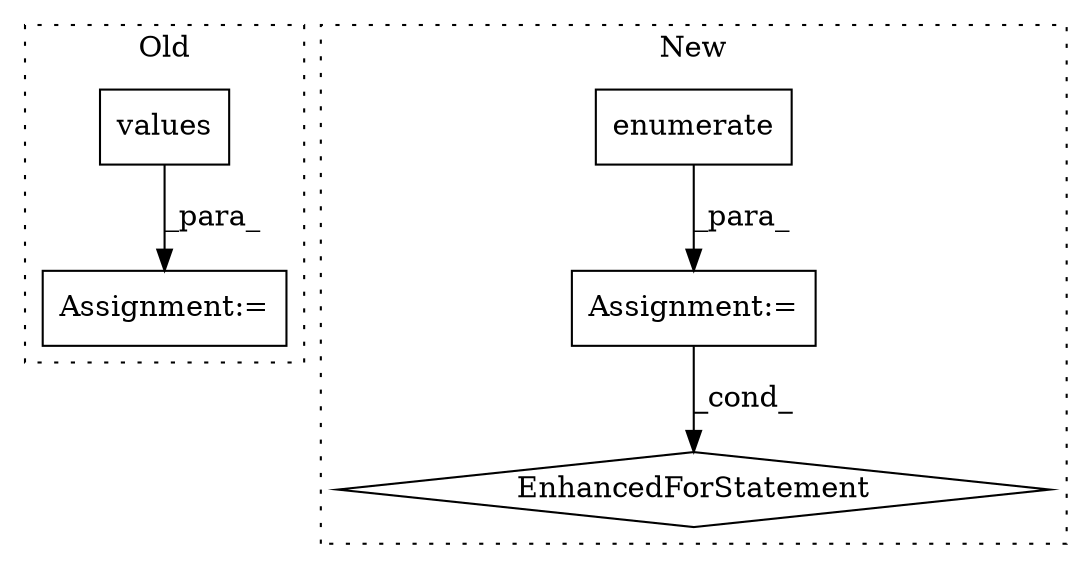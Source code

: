 digraph G {
subgraph cluster0 {
1 [label="values" a="32" s="3491" l="8" shape="box"];
3 [label="Assignment:=" a="7" s="3386,3531" l="76,2" shape="box"];
label = "Old";
style="dotted";
}
subgraph cluster1 {
2 [label="enumerate" a="32" s="3914,3936" l="10,1" shape="box"];
4 [label="EnhancedForStatement" a="70" s="3791,3937" l="63,2" shape="diamond"];
5 [label="Assignment:=" a="7" s="3791,3937" l="63,2" shape="box"];
label = "New";
style="dotted";
}
1 -> 3 [label="_para_"];
2 -> 5 [label="_para_"];
5 -> 4 [label="_cond_"];
}